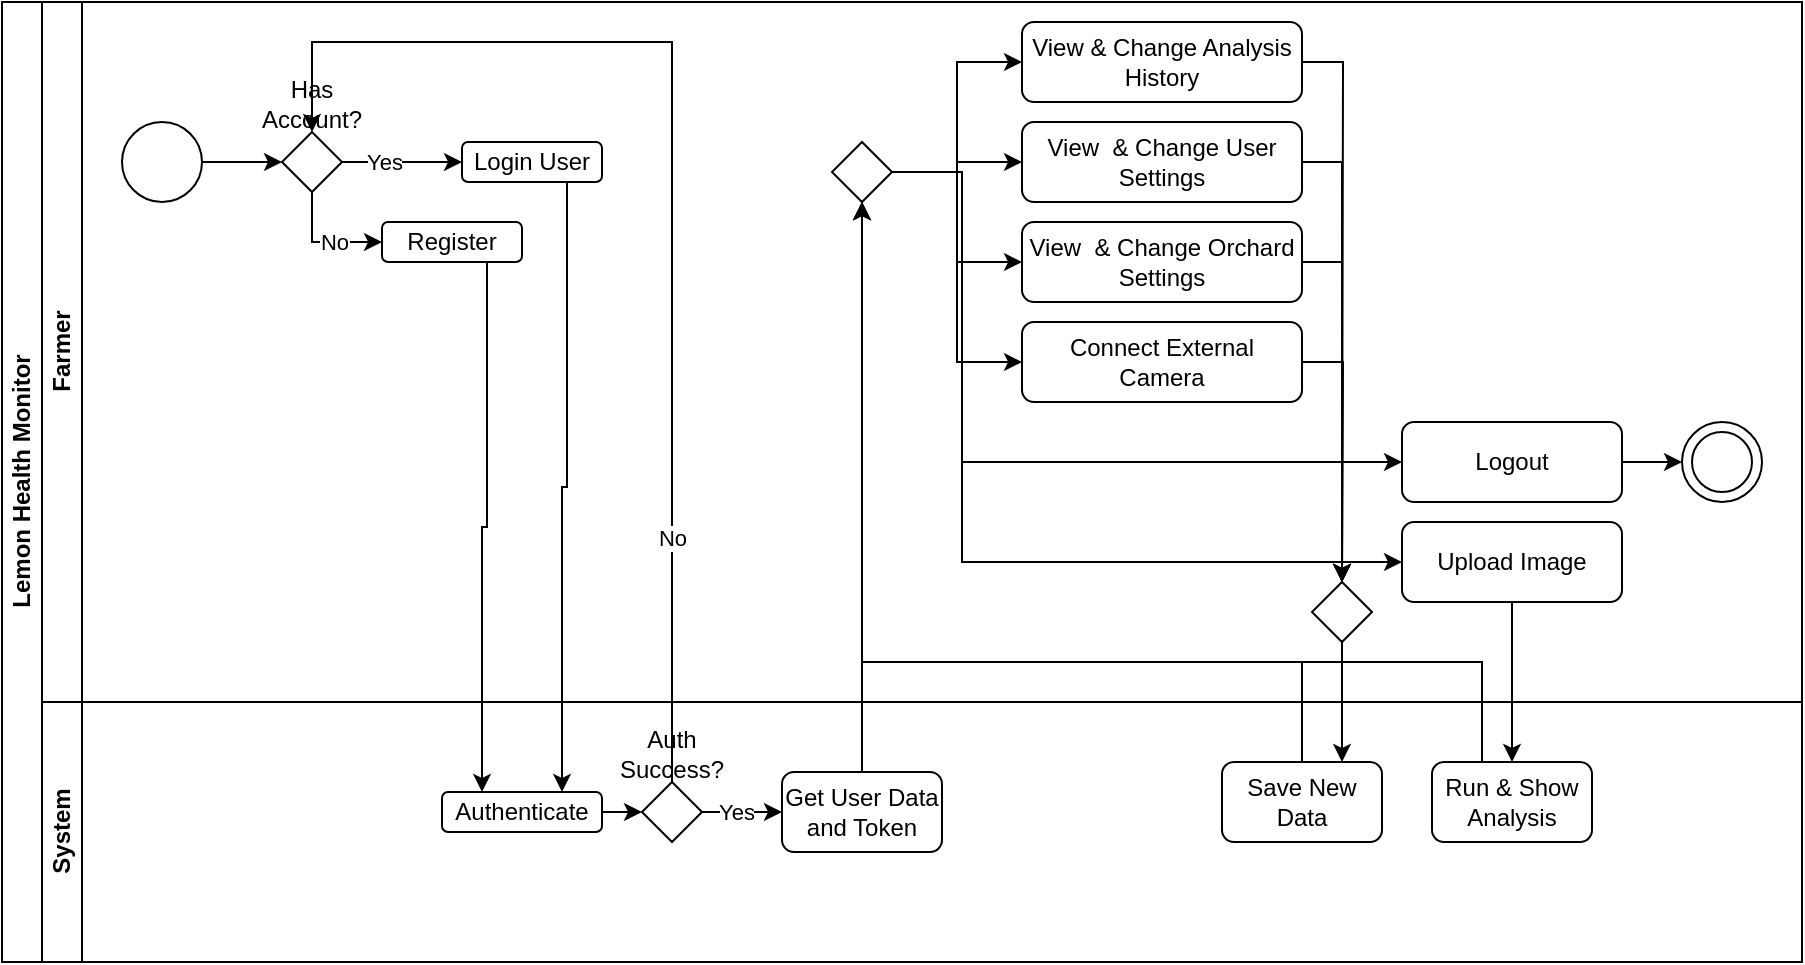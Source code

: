 <mxfile version="28.2.7">
  <diagram id="prtHgNgQTEPvFCAcTncT" name="Page-1">
    <mxGraphModel dx="1042" dy="527" grid="1" gridSize="10" guides="1" tooltips="1" connect="1" arrows="1" fold="1" page="1" pageScale="1" pageWidth="827" pageHeight="1169" math="0" shadow="0">
      <root>
        <mxCell id="0" />
        <mxCell id="1" parent="0" />
        <mxCell id="dNxyNK7c78bLwvsdeMH5-19" value="Lemon Health Monitor" style="swimlane;html=1;childLayout=stackLayout;resizeParent=1;resizeParentMax=0;horizontal=0;startSize=20;horizontalStack=0;" parent="1" vertex="1">
          <mxGeometry x="40" y="40" width="900" height="480" as="geometry" />
        </mxCell>
        <mxCell id="dNxyNK7c78bLwvsdeMH5-20" value="Farmer" style="swimlane;html=1;startSize=20;horizontal=0;" parent="dNxyNK7c78bLwvsdeMH5-19" vertex="1">
          <mxGeometry x="20" width="880" height="350" as="geometry" />
        </mxCell>
        <mxCell id="U5Mm1svxyyShNQMjFFc--8" style="edgeStyle=orthogonalEdgeStyle;rounded=0;orthogonalLoop=1;jettySize=auto;html=1;exitX=1;exitY=0.5;exitDx=0;exitDy=0;entryX=0;entryY=0.5;entryDx=0;entryDy=0;" parent="dNxyNK7c78bLwvsdeMH5-20" source="dNxyNK7c78bLwvsdeMH5-23" target="U5Mm1svxyyShNQMjFFc--7" edge="1">
          <mxGeometry relative="1" as="geometry" />
        </mxCell>
        <mxCell id="dNxyNK7c78bLwvsdeMH5-23" value="" style="ellipse;whiteSpace=wrap;html=1;fillColor=default;" parent="dNxyNK7c78bLwvsdeMH5-20" vertex="1">
          <mxGeometry x="40" y="60" width="40" height="40" as="geometry" />
        </mxCell>
        <mxCell id="U5Mm1svxyyShNQMjFFc--5" value="Login User" style="rounded=1;whiteSpace=wrap;html=1;" parent="dNxyNK7c78bLwvsdeMH5-20" vertex="1">
          <mxGeometry x="210" y="70" width="70" height="20" as="geometry" />
        </mxCell>
        <mxCell id="U5Mm1svxyyShNQMjFFc--10" style="edgeStyle=orthogonalEdgeStyle;rounded=0;orthogonalLoop=1;jettySize=auto;html=1;exitX=1;exitY=0.5;exitDx=0;exitDy=0;entryX=0;entryY=0.5;entryDx=0;entryDy=0;" parent="dNxyNK7c78bLwvsdeMH5-20" source="U5Mm1svxyyShNQMjFFc--7" target="U5Mm1svxyyShNQMjFFc--5" edge="1">
          <mxGeometry relative="1" as="geometry" />
        </mxCell>
        <mxCell id="U5Mm1svxyyShNQMjFFc--11" value="Yes" style="edgeLabel;html=1;align=center;verticalAlign=middle;resizable=0;points=[];" parent="U5Mm1svxyyShNQMjFFc--10" vertex="1" connectable="0">
          <mxGeometry x="-0.12" y="2" relative="1" as="geometry">
            <mxPoint x="-6" y="2" as="offset" />
          </mxGeometry>
        </mxCell>
        <mxCell id="U5Mm1svxyyShNQMjFFc--12" style="edgeStyle=orthogonalEdgeStyle;rounded=0;orthogonalLoop=1;jettySize=auto;html=1;exitX=0.5;exitY=1;exitDx=0;exitDy=0;entryX=0;entryY=0.5;entryDx=0;entryDy=0;" parent="dNxyNK7c78bLwvsdeMH5-20" source="U5Mm1svxyyShNQMjFFc--7" target="U5Mm1svxyyShNQMjFFc--9" edge="1">
          <mxGeometry relative="1" as="geometry" />
        </mxCell>
        <mxCell id="U5Mm1svxyyShNQMjFFc--13" value="No" style="edgeLabel;html=1;align=center;verticalAlign=middle;resizable=0;points=[];" parent="U5Mm1svxyyShNQMjFFc--12" vertex="1" connectable="0">
          <mxGeometry x="0.589" y="1" relative="1" as="geometry">
            <mxPoint x="-12" y="1" as="offset" />
          </mxGeometry>
        </mxCell>
        <mxCell id="U5Mm1svxyyShNQMjFFc--7" value="Has Account?&lt;div&gt;&lt;/div&gt;&lt;div&gt;&lt;br&gt;&lt;/div&gt;&lt;div&gt;&lt;br&gt;&lt;/div&gt;&lt;div&gt;&lt;br&gt;&lt;/div&gt;&lt;div&gt;&lt;br&gt;&lt;/div&gt;" style="rhombus;whiteSpace=wrap;html=1;" parent="dNxyNK7c78bLwvsdeMH5-20" vertex="1">
          <mxGeometry x="120" y="65" width="30" height="30" as="geometry" />
        </mxCell>
        <mxCell id="U5Mm1svxyyShNQMjFFc--9" value="Register" style="rounded=1;whiteSpace=wrap;html=1;" parent="dNxyNK7c78bLwvsdeMH5-20" vertex="1">
          <mxGeometry x="170" y="110" width="70" height="20" as="geometry" />
        </mxCell>
        <mxCell id="U5Mm1svxyyShNQMjFFc--38" style="edgeStyle=orthogonalEdgeStyle;rounded=0;orthogonalLoop=1;jettySize=auto;html=1;exitX=1;exitY=0.5;exitDx=0;exitDy=0;entryX=0;entryY=0.5;entryDx=0;entryDy=0;" parent="dNxyNK7c78bLwvsdeMH5-20" source="U5Mm1svxyyShNQMjFFc--30" target="U5Mm1svxyyShNQMjFFc--32" edge="1">
          <mxGeometry relative="1" as="geometry" />
        </mxCell>
        <mxCell id="U5Mm1svxyyShNQMjFFc--39" style="edgeStyle=orthogonalEdgeStyle;rounded=0;orthogonalLoop=1;jettySize=auto;html=1;exitX=1;exitY=0.5;exitDx=0;exitDy=0;entryX=0;entryY=0.5;entryDx=0;entryDy=0;" parent="dNxyNK7c78bLwvsdeMH5-20" source="U5Mm1svxyyShNQMjFFc--30" target="U5Mm1svxyyShNQMjFFc--33" edge="1">
          <mxGeometry relative="1" as="geometry" />
        </mxCell>
        <mxCell id="U5Mm1svxyyShNQMjFFc--40" style="edgeStyle=orthogonalEdgeStyle;rounded=0;orthogonalLoop=1;jettySize=auto;html=1;exitX=1;exitY=0.5;exitDx=0;exitDy=0;entryX=0;entryY=0.5;entryDx=0;entryDy=0;" parent="dNxyNK7c78bLwvsdeMH5-20" source="U5Mm1svxyyShNQMjFFc--30" target="U5Mm1svxyyShNQMjFFc--34" edge="1">
          <mxGeometry relative="1" as="geometry" />
        </mxCell>
        <mxCell id="U5Mm1svxyyShNQMjFFc--41" style="edgeStyle=orthogonalEdgeStyle;rounded=0;orthogonalLoop=1;jettySize=auto;html=1;exitX=1;exitY=0.5;exitDx=0;exitDy=0;entryX=0;entryY=0.5;entryDx=0;entryDy=0;" parent="dNxyNK7c78bLwvsdeMH5-20" source="U5Mm1svxyyShNQMjFFc--30" target="U5Mm1svxyyShNQMjFFc--35" edge="1">
          <mxGeometry relative="1" as="geometry" />
        </mxCell>
        <mxCell id="U5Mm1svxyyShNQMjFFc--42" style="edgeStyle=orthogonalEdgeStyle;rounded=0;orthogonalLoop=1;jettySize=auto;html=1;exitX=1;exitY=0.5;exitDx=0;exitDy=0;entryX=0;entryY=0.5;entryDx=0;entryDy=0;" parent="dNxyNK7c78bLwvsdeMH5-20" source="U5Mm1svxyyShNQMjFFc--30" target="U5Mm1svxyyShNQMjFFc--36" edge="1">
          <mxGeometry relative="1" as="geometry">
            <Array as="points">
              <mxPoint x="460" y="85" />
              <mxPoint x="460" y="230" />
            </Array>
          </mxGeometry>
        </mxCell>
        <mxCell id="U5Mm1svxyyShNQMjFFc--43" style="edgeStyle=orthogonalEdgeStyle;rounded=0;orthogonalLoop=1;jettySize=auto;html=1;exitX=1;exitY=0.5;exitDx=0;exitDy=0;entryX=0;entryY=0.5;entryDx=0;entryDy=0;" parent="dNxyNK7c78bLwvsdeMH5-20" source="U5Mm1svxyyShNQMjFFc--30" target="U5Mm1svxyyShNQMjFFc--37" edge="1">
          <mxGeometry relative="1" as="geometry">
            <Array as="points">
              <mxPoint x="460" y="85" />
              <mxPoint x="460" y="280" />
            </Array>
          </mxGeometry>
        </mxCell>
        <mxCell id="U5Mm1svxyyShNQMjFFc--30" value="&lt;div&gt;&lt;br&gt;&lt;/div&gt;" style="rhombus;whiteSpace=wrap;html=1;" parent="dNxyNK7c78bLwvsdeMH5-20" vertex="1">
          <mxGeometry x="395" y="70" width="30" height="30" as="geometry" />
        </mxCell>
        <mxCell id="U5Mm1svxyyShNQMjFFc--77" style="edgeStyle=orthogonalEdgeStyle;rounded=0;orthogonalLoop=1;jettySize=auto;html=1;exitX=1;exitY=0.5;exitDx=0;exitDy=0;" parent="dNxyNK7c78bLwvsdeMH5-20" source="U5Mm1svxyyShNQMjFFc--32" edge="1">
          <mxGeometry relative="1" as="geometry">
            <mxPoint x="650" y="290" as="targetPoint" />
          </mxGeometry>
        </mxCell>
        <mxCell id="U5Mm1svxyyShNQMjFFc--32" value="View &amp;amp; Change Analysis History" style="rounded=1;whiteSpace=wrap;html=1;" parent="dNxyNK7c78bLwvsdeMH5-20" vertex="1">
          <mxGeometry x="490" y="10" width="140" height="40" as="geometry" />
        </mxCell>
        <mxCell id="U5Mm1svxyyShNQMjFFc--76" style="edgeStyle=orthogonalEdgeStyle;rounded=0;orthogonalLoop=1;jettySize=auto;html=1;exitX=1;exitY=0.5;exitDx=0;exitDy=0;entryX=0.5;entryY=0;entryDx=0;entryDy=0;" parent="dNxyNK7c78bLwvsdeMH5-20" source="U5Mm1svxyyShNQMjFFc--33" edge="1" target="Ay8Q-FhTiTGPJb9Is35K-1">
          <mxGeometry relative="1" as="geometry">
            <mxPoint x="650" y="380" as="targetPoint" />
          </mxGeometry>
        </mxCell>
        <mxCell id="U5Mm1svxyyShNQMjFFc--33" value="View&amp;nbsp;&amp;nbsp;&amp;amp; Change&amp;nbsp;User Settings" style="rounded=1;whiteSpace=wrap;html=1;" parent="dNxyNK7c78bLwvsdeMH5-20" vertex="1">
          <mxGeometry x="490" y="60" width="140" height="40" as="geometry" />
        </mxCell>
        <mxCell id="U5Mm1svxyyShNQMjFFc--75" style="edgeStyle=orthogonalEdgeStyle;rounded=0;orthogonalLoop=1;jettySize=auto;html=1;exitX=1;exitY=0.5;exitDx=0;exitDy=0;entryX=0.5;entryY=0;entryDx=0;entryDy=0;" parent="dNxyNK7c78bLwvsdeMH5-20" source="U5Mm1svxyyShNQMjFFc--34" edge="1" target="Ay8Q-FhTiTGPJb9Is35K-1">
          <mxGeometry relative="1" as="geometry">
            <mxPoint x="650" y="380" as="targetPoint" />
          </mxGeometry>
        </mxCell>
        <mxCell id="U5Mm1svxyyShNQMjFFc--34" value="View&amp;nbsp;&amp;nbsp;&amp;amp; Change&amp;nbsp;Orchard Settings" style="rounded=1;whiteSpace=wrap;html=1;" parent="dNxyNK7c78bLwvsdeMH5-20" vertex="1">
          <mxGeometry x="490" y="110" width="140" height="40" as="geometry" />
        </mxCell>
        <mxCell id="U5Mm1svxyyShNQMjFFc--35" value="Connect External Camera" style="rounded=1;whiteSpace=wrap;html=1;" parent="dNxyNK7c78bLwvsdeMH5-20" vertex="1">
          <mxGeometry x="490" y="160" width="140" height="40" as="geometry" />
        </mxCell>
        <mxCell id="U5Mm1svxyyShNQMjFFc--55" style="edgeStyle=orthogonalEdgeStyle;rounded=0;orthogonalLoop=1;jettySize=auto;html=1;exitX=1;exitY=0.5;exitDx=0;exitDy=0;entryX=0;entryY=0.5;entryDx=0;entryDy=0;" parent="dNxyNK7c78bLwvsdeMH5-20" source="U5Mm1svxyyShNQMjFFc--36" target="U5Mm1svxyyShNQMjFFc--52" edge="1">
          <mxGeometry relative="1" as="geometry" />
        </mxCell>
        <mxCell id="U5Mm1svxyyShNQMjFFc--36" value="Logout" style="rounded=1;whiteSpace=wrap;html=1;" parent="dNxyNK7c78bLwvsdeMH5-20" vertex="1">
          <mxGeometry x="680" y="210" width="110" height="40" as="geometry" />
        </mxCell>
        <mxCell id="U5Mm1svxyyShNQMjFFc--37" value="Upload Image" style="rounded=1;whiteSpace=wrap;html=1;" parent="dNxyNK7c78bLwvsdeMH5-20" vertex="1">
          <mxGeometry x="680" y="260" width="110" height="40" as="geometry" />
        </mxCell>
        <mxCell id="U5Mm1svxyyShNQMjFFc--54" value="" style="group" parent="dNxyNK7c78bLwvsdeMH5-20" vertex="1" connectable="0">
          <mxGeometry x="820" y="210" width="40" height="40" as="geometry" />
        </mxCell>
        <mxCell id="U5Mm1svxyyShNQMjFFc--52" value="" style="ellipse;whiteSpace=wrap;html=1;fillColor=default;" parent="U5Mm1svxyyShNQMjFFc--54" vertex="1">
          <mxGeometry width="40" height="40" as="geometry" />
        </mxCell>
        <mxCell id="U5Mm1svxyyShNQMjFFc--53" value="" style="ellipse;whiteSpace=wrap;html=1;fillColor=light-dark(#FFFFFF,#FFFFFF);" parent="U5Mm1svxyyShNQMjFFc--54" vertex="1">
          <mxGeometry x="5" y="5" width="30" height="30" as="geometry" />
        </mxCell>
        <mxCell id="Ay8Q-FhTiTGPJb9Is35K-1" value="&lt;div&gt;&lt;br&gt;&lt;/div&gt;" style="rhombus;whiteSpace=wrap;html=1;" vertex="1" parent="dNxyNK7c78bLwvsdeMH5-20">
          <mxGeometry x="635" y="290" width="30" height="30" as="geometry" />
        </mxCell>
        <mxCell id="U5Mm1svxyyShNQMjFFc--22" style="edgeStyle=orthogonalEdgeStyle;rounded=0;orthogonalLoop=1;jettySize=auto;html=1;exitX=0.75;exitY=1;exitDx=0;exitDy=0;entryX=0.25;entryY=0;entryDx=0;entryDy=0;" parent="dNxyNK7c78bLwvsdeMH5-19" source="U5Mm1svxyyShNQMjFFc--9" target="U5Mm1svxyyShNQMjFFc--19" edge="1">
          <mxGeometry relative="1" as="geometry" />
        </mxCell>
        <mxCell id="U5Mm1svxyyShNQMjFFc--23" style="edgeStyle=orthogonalEdgeStyle;rounded=0;orthogonalLoop=1;jettySize=auto;html=1;exitX=0.75;exitY=1;exitDx=0;exitDy=0;entryX=0.75;entryY=0;entryDx=0;entryDy=0;" parent="dNxyNK7c78bLwvsdeMH5-19" source="U5Mm1svxyyShNQMjFFc--5" target="U5Mm1svxyyShNQMjFFc--19" edge="1">
          <mxGeometry relative="1" as="geometry" />
        </mxCell>
        <mxCell id="U5Mm1svxyyShNQMjFFc--17" style="edgeStyle=orthogonalEdgeStyle;rounded=0;orthogonalLoop=1;jettySize=auto;html=1;exitX=0.5;exitY=0;exitDx=0;exitDy=0;entryX=0.5;entryY=0;entryDx=0;entryDy=0;" parent="dNxyNK7c78bLwvsdeMH5-19" source="U5Mm1svxyyShNQMjFFc--14" target="U5Mm1svxyyShNQMjFFc--7" edge="1">
          <mxGeometry relative="1" as="geometry">
            <Array as="points">
              <mxPoint x="335" y="20" />
              <mxPoint x="155" y="20" />
            </Array>
          </mxGeometry>
        </mxCell>
        <mxCell id="U5Mm1svxyyShNQMjFFc--18" value="No" style="edgeLabel;html=1;align=center;verticalAlign=middle;resizable=0;points=[];" parent="U5Mm1svxyyShNQMjFFc--17" vertex="1" connectable="0">
          <mxGeometry x="-0.095" y="1" relative="1" as="geometry">
            <mxPoint x="1" y="147" as="offset" />
          </mxGeometry>
        </mxCell>
        <mxCell id="U5Mm1svxyyShNQMjFFc--31" style="edgeStyle=orthogonalEdgeStyle;rounded=0;orthogonalLoop=1;jettySize=auto;html=1;exitX=0.5;exitY=0;exitDx=0;exitDy=0;entryX=0.5;entryY=1;entryDx=0;entryDy=0;" parent="dNxyNK7c78bLwvsdeMH5-19" source="U5Mm1svxyyShNQMjFFc--27" target="U5Mm1svxyyShNQMjFFc--30" edge="1">
          <mxGeometry relative="1" as="geometry" />
        </mxCell>
        <mxCell id="dNxyNK7c78bLwvsdeMH5-21" value="System" style="swimlane;html=1;startSize=20;horizontal=0;" parent="dNxyNK7c78bLwvsdeMH5-19" vertex="1">
          <mxGeometry x="20" y="350" width="880" height="130" as="geometry" />
        </mxCell>
        <mxCell id="U5Mm1svxyyShNQMjFFc--26" style="edgeStyle=orthogonalEdgeStyle;rounded=0;orthogonalLoop=1;jettySize=auto;html=1;exitX=1;exitY=0.5;exitDx=0;exitDy=0;entryX=0;entryY=0.5;entryDx=0;entryDy=0;" parent="dNxyNK7c78bLwvsdeMH5-21" source="U5Mm1svxyyShNQMjFFc--19" target="U5Mm1svxyyShNQMjFFc--14" edge="1">
          <mxGeometry relative="1" as="geometry" />
        </mxCell>
        <mxCell id="U5Mm1svxyyShNQMjFFc--19" value="Authenticate" style="rounded=1;whiteSpace=wrap;html=1;" parent="dNxyNK7c78bLwvsdeMH5-21" vertex="1">
          <mxGeometry x="200" y="45" width="80" height="20" as="geometry" />
        </mxCell>
        <mxCell id="U5Mm1svxyyShNQMjFFc--28" style="edgeStyle=orthogonalEdgeStyle;rounded=0;orthogonalLoop=1;jettySize=auto;html=1;exitX=1;exitY=0.5;exitDx=0;exitDy=0;entryX=0;entryY=0.5;entryDx=0;entryDy=0;" parent="dNxyNK7c78bLwvsdeMH5-21" source="U5Mm1svxyyShNQMjFFc--14" target="U5Mm1svxyyShNQMjFFc--27" edge="1">
          <mxGeometry relative="1" as="geometry" />
        </mxCell>
        <mxCell id="U5Mm1svxyyShNQMjFFc--29" value="Yes" style="edgeLabel;html=1;align=center;verticalAlign=middle;resizable=0;points=[];" parent="U5Mm1svxyyShNQMjFFc--28" vertex="1" connectable="0">
          <mxGeometry x="-0.16" relative="1" as="geometry">
            <mxPoint as="offset" />
          </mxGeometry>
        </mxCell>
        <mxCell id="U5Mm1svxyyShNQMjFFc--14" value="&lt;div&gt;Auth Success?&lt;/div&gt;&lt;div&gt;&lt;br&gt;&lt;/div&gt;&lt;div&gt;&lt;br&gt;&lt;/div&gt;&lt;div&gt;&lt;br&gt;&lt;/div&gt;&lt;div&gt;&lt;br&gt;&lt;/div&gt;" style="rhombus;whiteSpace=wrap;html=1;" parent="dNxyNK7c78bLwvsdeMH5-21" vertex="1">
          <mxGeometry x="300" y="40" width="30" height="30" as="geometry" />
        </mxCell>
        <mxCell id="U5Mm1svxyyShNQMjFFc--27" value="Get User Data and Token" style="rounded=1;whiteSpace=wrap;html=1;" parent="dNxyNK7c78bLwvsdeMH5-21" vertex="1">
          <mxGeometry x="370" y="35" width="80" height="40" as="geometry" />
        </mxCell>
        <mxCell id="U5Mm1svxyyShNQMjFFc--56" value="Save New Data" style="rounded=1;whiteSpace=wrap;html=1;" parent="dNxyNK7c78bLwvsdeMH5-21" vertex="1">
          <mxGeometry x="590" y="30" width="80" height="40" as="geometry" />
        </mxCell>
        <mxCell id="U5Mm1svxyyShNQMjFFc--70" value="Run &amp;amp; Show Analysis" style="rounded=1;whiteSpace=wrap;html=1;" parent="dNxyNK7c78bLwvsdeMH5-21" vertex="1">
          <mxGeometry x="695" y="30" width="80" height="40" as="geometry" />
        </mxCell>
        <mxCell id="U5Mm1svxyyShNQMjFFc--71" style="edgeStyle=orthogonalEdgeStyle;rounded=0;orthogonalLoop=1;jettySize=auto;html=1;exitX=0.25;exitY=0;exitDx=0;exitDy=0;entryX=0.5;entryY=1;entryDx=0;entryDy=0;" parent="dNxyNK7c78bLwvsdeMH5-19" source="U5Mm1svxyyShNQMjFFc--56" target="U5Mm1svxyyShNQMjFFc--30" edge="1">
          <mxGeometry relative="1" as="geometry">
            <Array as="points">
              <mxPoint x="650" y="330" />
              <mxPoint x="430" y="330" />
            </Array>
          </mxGeometry>
        </mxCell>
        <mxCell id="U5Mm1svxyyShNQMjFFc--72" style="edgeStyle=orthogonalEdgeStyle;rounded=0;orthogonalLoop=1;jettySize=auto;html=1;exitX=0.5;exitY=1;exitDx=0;exitDy=0;entryX=0.5;entryY=0;entryDx=0;entryDy=0;" parent="dNxyNK7c78bLwvsdeMH5-19" source="U5Mm1svxyyShNQMjFFc--37" target="U5Mm1svxyyShNQMjFFc--70" edge="1">
          <mxGeometry relative="1" as="geometry" />
        </mxCell>
        <mxCell id="U5Mm1svxyyShNQMjFFc--73" style="edgeStyle=orthogonalEdgeStyle;rounded=0;orthogonalLoop=1;jettySize=auto;html=1;exitX=0.25;exitY=0;exitDx=0;exitDy=0;entryX=0.5;entryY=1;entryDx=0;entryDy=0;" parent="dNxyNK7c78bLwvsdeMH5-19" source="U5Mm1svxyyShNQMjFFc--70" target="U5Mm1svxyyShNQMjFFc--30" edge="1">
          <mxGeometry relative="1" as="geometry">
            <Array as="points">
              <mxPoint x="740" y="330" />
              <mxPoint x="430" y="330" />
            </Array>
          </mxGeometry>
        </mxCell>
        <mxCell id="U5Mm1svxyyShNQMjFFc--74" style="edgeStyle=orthogonalEdgeStyle;rounded=0;orthogonalLoop=1;jettySize=auto;html=1;exitX=1;exitY=0.5;exitDx=0;exitDy=0;" parent="dNxyNK7c78bLwvsdeMH5-19" source="U5Mm1svxyyShNQMjFFc--35" edge="1">
          <mxGeometry relative="1" as="geometry">
            <mxPoint x="670" y="290" as="targetPoint" />
          </mxGeometry>
        </mxCell>
        <mxCell id="Ay8Q-FhTiTGPJb9Is35K-2" style="edgeStyle=orthogonalEdgeStyle;rounded=0;orthogonalLoop=1;jettySize=auto;html=1;exitX=0.5;exitY=1;exitDx=0;exitDy=0;entryX=0.75;entryY=0;entryDx=0;entryDy=0;" edge="1" parent="dNxyNK7c78bLwvsdeMH5-19" source="Ay8Q-FhTiTGPJb9Is35K-1" target="U5Mm1svxyyShNQMjFFc--56">
          <mxGeometry relative="1" as="geometry" />
        </mxCell>
      </root>
    </mxGraphModel>
  </diagram>
</mxfile>

